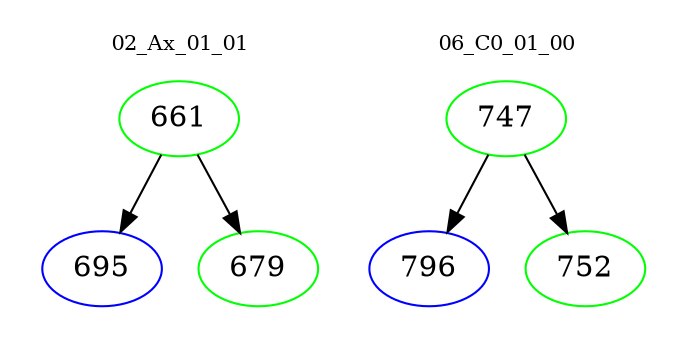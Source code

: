 digraph{
subgraph cluster_0 {
color = white
label = "02_Ax_01_01";
fontsize=10;
T0_661 [label="661", color="green"]
T0_661 -> T0_695 [color="black"]
T0_695 [label="695", color="blue"]
T0_661 -> T0_679 [color="black"]
T0_679 [label="679", color="green"]
}
subgraph cluster_1 {
color = white
label = "06_C0_01_00";
fontsize=10;
T1_747 [label="747", color="green"]
T1_747 -> T1_796 [color="black"]
T1_796 [label="796", color="blue"]
T1_747 -> T1_752 [color="black"]
T1_752 [label="752", color="green"]
}
}

